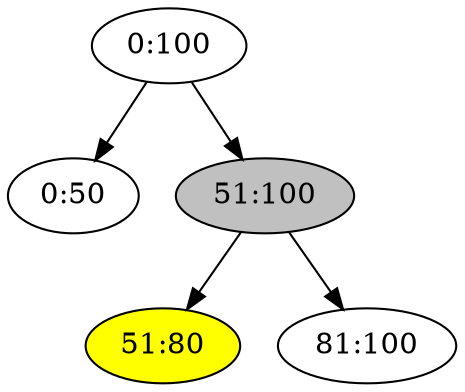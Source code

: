 digraph "r1-i51:80" {

/* Nodes */

N_0_100[label="0:100"];
N_0_50[label="0:50"];
N_51_100[label="51:100"][style="filled"][fillcolor="grey"];
N_51_80[label="51:80"][style="filled"][fillcolor="yellow"];
N_81_100[label="81:100"];

/* Edges */

N_0_100 -> N_0_50;
N_51_100 -> N_51_80;
N_51_100 -> N_81_100;
N_0_100 -> N_51_100;
}
